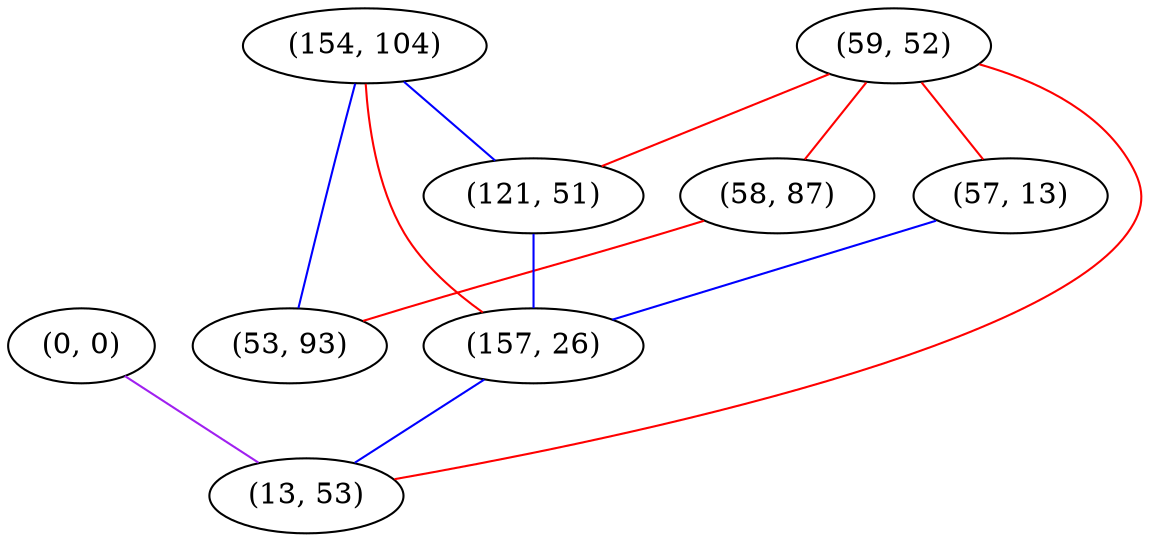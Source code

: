 graph "" {
"(0, 0)";
"(59, 52)";
"(154, 104)";
"(58, 87)";
"(121, 51)";
"(53, 93)";
"(57, 13)";
"(157, 26)";
"(13, 53)";
"(0, 0)" -- "(13, 53)"  [color=purple, key=0, weight=4];
"(59, 52)" -- "(58, 87)"  [color=red, key=0, weight=1];
"(59, 52)" -- "(57, 13)"  [color=red, key=0, weight=1];
"(59, 52)" -- "(121, 51)"  [color=red, key=0, weight=1];
"(59, 52)" -- "(13, 53)"  [color=red, key=0, weight=1];
"(154, 104)" -- "(121, 51)"  [color=blue, key=0, weight=3];
"(154, 104)" -- "(157, 26)"  [color=red, key=0, weight=1];
"(154, 104)" -- "(53, 93)"  [color=blue, key=0, weight=3];
"(58, 87)" -- "(53, 93)"  [color=red, key=0, weight=1];
"(121, 51)" -- "(157, 26)"  [color=blue, key=0, weight=3];
"(57, 13)" -- "(157, 26)"  [color=blue, key=0, weight=3];
"(157, 26)" -- "(13, 53)"  [color=blue, key=0, weight=3];
}
